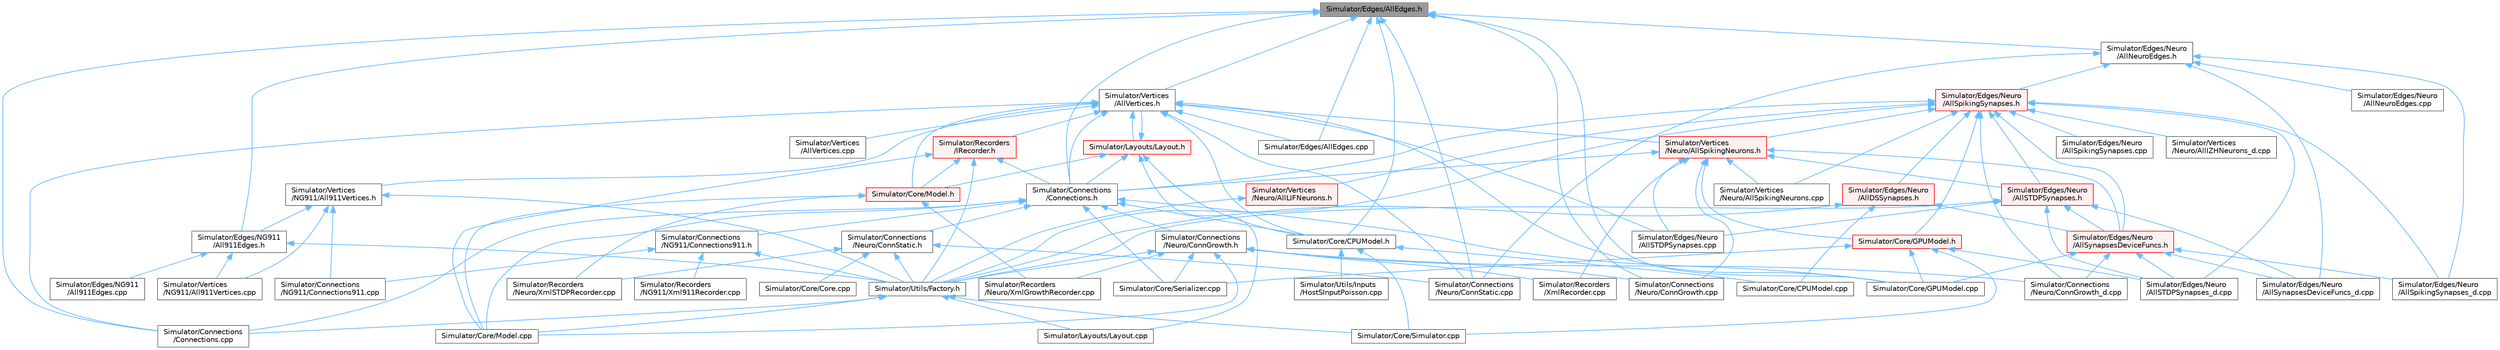 digraph "Simulator/Edges/AllEdges.h"
{
 // LATEX_PDF_SIZE
  bgcolor="transparent";
  edge [fontname=Helvetica,fontsize=10,labelfontname=Helvetica,labelfontsize=10];
  node [fontname=Helvetica,fontsize=10,shape=box,height=0.2,width=0.4];
  Node1 [id="Node000001",label="Simulator/Edges/AllEdges.h",height=0.2,width=0.4,color="gray40", fillcolor="grey60", style="filled", fontcolor="black",tooltip="An interface and top level implementation for edge classes."];
  Node1 -> Node2 [id="edge1_Node000001_Node000002",dir="back",color="steelblue1",style="solid",tooltip=" "];
  Node2 [id="Node000002",label="Simulator/Connections\l/Connections.cpp",height=0.2,width=0.4,color="grey40", fillcolor="white", style="filled",URL="$_connections_8cpp.html",tooltip="Methods for creating and updating connections."];
  Node1 -> Node3 [id="edge2_Node000001_Node000003",dir="back",color="steelblue1",style="solid",tooltip=" "];
  Node3 [id="Node000003",label="Simulator/Connections\l/Connections.h",height=0.2,width=0.4,color="grey40", fillcolor="white", style="filled",URL="$_connections_8h.html",tooltip="The base class of all connections classes."];
  Node3 -> Node2 [id="edge3_Node000003_Node000002",dir="back",color="steelblue1",style="solid",tooltip=" "];
  Node3 -> Node4 [id="edge4_Node000003_Node000004",dir="back",color="steelblue1",style="solid",tooltip=" "];
  Node4 [id="Node000004",label="Simulator/Connections\l/NG911/Connections911.h",height=0.2,width=0.4,color="grey40", fillcolor="white", style="filled",URL="$_connections911_8h.html",tooltip="The model of the static network."];
  Node4 -> Node5 [id="edge5_Node000004_Node000005",dir="back",color="steelblue1",style="solid",tooltip=" "];
  Node5 [id="Node000005",label="Simulator/Connections\l/NG911/Connections911.cpp",height=0.2,width=0.4,color="grey40", fillcolor="white", style="filled",URL="$_connections911_8cpp.html",tooltip="The model of the static network."];
  Node4 -> Node6 [id="edge6_Node000004_Node000006",dir="back",color="steelblue1",style="solid",tooltip=" "];
  Node6 [id="Node000006",label="Simulator/Recorders\l/NG911/Xml911Recorder.cpp",height=0.2,width=0.4,color="grey40", fillcolor="white", style="filled",URL="$_xml911_recorder_8cpp.html",tooltip="Header file for Xml911Recorder.h."];
  Node4 -> Node7 [id="edge7_Node000004_Node000007",dir="back",color="steelblue1",style="solid",tooltip=" "];
  Node7 [id="Node000007",label="Simulator/Utils/Factory.h",height=0.2,width=0.4,color="grey40", fillcolor="white", style="filled",URL="$_factory_8h.html",tooltip="A factory template for creating factory class for any subsystem that requires a factory to create a (..."];
  Node7 -> Node2 [id="edge8_Node000007_Node000002",dir="back",color="steelblue1",style="solid",tooltip=" "];
  Node7 -> Node8 [id="edge9_Node000007_Node000008",dir="back",color="steelblue1",style="solid",tooltip=" "];
  Node8 [id="Node000008",label="Simulator/Core/Model.cpp",height=0.2,width=0.4,color="grey40", fillcolor="white", style="filled",URL="$_model_8cpp.html",tooltip="Implementation of Model for the graph-based networks."];
  Node7 -> Node9 [id="edge10_Node000007_Node000009",dir="back",color="steelblue1",style="solid",tooltip=" "];
  Node9 [id="Node000009",label="Simulator/Core/Simulator.cpp",height=0.2,width=0.4,color="grey40", fillcolor="white", style="filled",URL="$_simulator_8cpp.html",tooltip="Platform independent base class for the Brain Grid simulator. Simulator is a singleton class (a class..."];
  Node7 -> Node10 [id="edge11_Node000007_Node000010",dir="back",color="steelblue1",style="solid",tooltip=" "];
  Node10 [id="Node000010",label="Simulator/Layouts/Layout.cpp",height=0.2,width=0.4,color="grey40", fillcolor="white", style="filled",URL="$_layout_8cpp.html",tooltip="The Layout class defines the layout of neurons in neural networks."];
  Node3 -> Node11 [id="edge12_Node000003_Node000011",dir="back",color="steelblue1",style="solid",tooltip=" "];
  Node11 [id="Node000011",label="Simulator/Connections\l/Neuro/ConnGrowth.h",height=0.2,width=0.4,color="grey40", fillcolor="white", style="filled",URL="$_conn_growth_8h.html",tooltip="The model of the activity-dependent neurite outgrowth."];
  Node11 -> Node12 [id="edge13_Node000011_Node000012",dir="back",color="steelblue1",style="solid",tooltip=" "];
  Node12 [id="Node000012",label="Simulator/Connections\l/Neuro/ConnGrowth.cpp",height=0.2,width=0.4,color="grey40", fillcolor="white", style="filled",URL="$_conn_growth_8cpp.html",tooltip="The model of the activity-dependent neurite outgrowth."];
  Node11 -> Node13 [id="edge14_Node000011_Node000013",dir="back",color="steelblue1",style="solid",tooltip=" "];
  Node13 [id="Node000013",label="Simulator/Connections\l/Neuro/ConnGrowth_d.cpp",height=0.2,width=0.4,color="grey40", fillcolor="white", style="filled",URL="$_conn_growth__d_8cpp.html",tooltip="Update the weights of the Synapses in the simulation."];
  Node11 -> Node8 [id="edge15_Node000011_Node000008",dir="back",color="steelblue1",style="solid",tooltip=" "];
  Node11 -> Node14 [id="edge16_Node000011_Node000014",dir="back",color="steelblue1",style="solid",tooltip=" "];
  Node14 [id="Node000014",label="Simulator/Core/Serializer.cpp",height=0.2,width=0.4,color="grey40", fillcolor="white", style="filled",URL="$_serializer_8cpp.html",tooltip="Handles implementation details of serialization and deserialization of synapses."];
  Node11 -> Node15 [id="edge17_Node000011_Node000015",dir="back",color="steelblue1",style="solid",tooltip=" "];
  Node15 [id="Node000015",label="Simulator/Recorders\l/Neuro/XmlGrowthRecorder.cpp",height=0.2,width=0.4,color="grey40", fillcolor="white", style="filled",URL="$_xml_growth_recorder_8cpp.html",tooltip="An implementation for recording spikes history in an XML file for growth simulations."];
  Node11 -> Node16 [id="edge18_Node000011_Node000016",dir="back",color="steelblue1",style="solid",tooltip=" "];
  Node16 [id="Node000016",label="Simulator/Recorders\l/XmlRecorder.cpp",height=0.2,width=0.4,color="grey40", fillcolor="white", style="filled",URL="$_xml_recorder_8cpp.html",tooltip="An implementation for recording spikes history on xml file."];
  Node11 -> Node7 [id="edge19_Node000011_Node000007",dir="back",color="steelblue1",style="solid",tooltip=" "];
  Node3 -> Node17 [id="edge20_Node000003_Node000017",dir="back",color="steelblue1",style="solid",tooltip=" "];
  Node17 [id="Node000017",label="Simulator/Connections\l/Neuro/ConnStatic.h",height=0.2,width=0.4,color="grey40", fillcolor="white", style="filled",URL="$_conn_static_8h.html",tooltip="The model of the small world network."];
  Node17 -> Node18 [id="edge21_Node000017_Node000018",dir="back",color="steelblue1",style="solid",tooltip=" "];
  Node18 [id="Node000018",label="Simulator/Connections\l/Neuro/ConnStatic.cpp",height=0.2,width=0.4,color="grey40", fillcolor="white", style="filled",URL="$_conn_static_8cpp.html",tooltip="The model of the small world network."];
  Node17 -> Node19 [id="edge22_Node000017_Node000019",dir="back",color="steelblue1",style="solid",tooltip=" "];
  Node19 [id="Node000019",label="Simulator/Core/Core.cpp",height=0.2,width=0.4,color="grey40", fillcolor="white", style="filled",URL="$_core_8cpp.html",tooltip="Orchestrates most functionality in the simulation."];
  Node17 -> Node20 [id="edge23_Node000017_Node000020",dir="back",color="steelblue1",style="solid",tooltip=" "];
  Node20 [id="Node000020",label="Simulator/Recorders\l/Neuro/XmlSTDPRecorder.cpp",height=0.2,width=0.4,color="grey40", fillcolor="white", style="filled",URL="$_xml_s_t_d_p_recorder_8cpp_source.html",tooltip=" "];
  Node17 -> Node7 [id="edge24_Node000017_Node000007",dir="back",color="steelblue1",style="solid",tooltip=" "];
  Node3 -> Node21 [id="edge25_Node000003_Node000021",dir="back",color="steelblue1",style="solid",tooltip=" "];
  Node21 [id="Node000021",label="Simulator/Core/CPUModel.h",height=0.2,width=0.4,color="grey40", fillcolor="white", style="filled",URL="$_c_p_u_model_8h.html",tooltip="Implementation of Model for execution on CPU (single core)."];
  Node21 -> Node22 [id="edge26_Node000021_Node000022",dir="back",color="steelblue1",style="solid",tooltip=" "];
  Node22 [id="Node000022",label="Simulator/Core/CPUModel.cpp",height=0.2,width=0.4,color="grey40", fillcolor="white", style="filled",URL="$_c_p_u_model_8cpp.html",tooltip="Implementation of Model for graph-based networks."];
  Node21 -> Node9 [id="edge27_Node000021_Node000009",dir="back",color="steelblue1",style="solid",tooltip=" "];
  Node21 -> Node23 [id="edge28_Node000021_Node000023",dir="back",color="steelblue1",style="solid",tooltip=" "];
  Node23 [id="Node000023",label="Simulator/Utils/Inputs\l/HostSInputPoisson.cpp",height=0.2,width=0.4,color="grey40", fillcolor="white", style="filled",URL="$_host_s_input_poisson_8cpp.html",tooltip="A class that performs stimulus input (implementation Poisson)."];
  Node3 -> Node24 [id="edge29_Node000003_Node000024",dir="back",color="steelblue1",style="solid",tooltip=" "];
  Node24 [id="Node000024",label="Simulator/Core/GPUModel.cpp",height=0.2,width=0.4,color="grey40", fillcolor="white", style="filled",URL="$_g_p_u_model_8cpp.html",tooltip="Implementation of Model for the spiking neural networks."];
  Node3 -> Node8 [id="edge30_Node000003_Node000008",dir="back",color="steelblue1",style="solid",tooltip=" "];
  Node3 -> Node14 [id="edge31_Node000003_Node000014",dir="back",color="steelblue1",style="solid",tooltip=" "];
  Node1 -> Node12 [id="edge32_Node000001_Node000012",dir="back",color="steelblue1",style="solid",tooltip=" "];
  Node1 -> Node18 [id="edge33_Node000001_Node000018",dir="back",color="steelblue1",style="solid",tooltip=" "];
  Node1 -> Node21 [id="edge34_Node000001_Node000021",dir="back",color="steelblue1",style="solid",tooltip=" "];
  Node1 -> Node24 [id="edge35_Node000001_Node000024",dir="back",color="steelblue1",style="solid",tooltip=" "];
  Node1 -> Node25 [id="edge36_Node000001_Node000025",dir="back",color="steelblue1",style="solid",tooltip=" "];
  Node25 [id="Node000025",label="Simulator/Edges/AllEdges.cpp",height=0.2,width=0.4,color="grey40", fillcolor="white", style="filled",URL="$_all_edges_8cpp.html",tooltip="A container of all edge data."];
  Node1 -> Node26 [id="edge37_Node000001_Node000026",dir="back",color="steelblue1",style="solid",tooltip=" "];
  Node26 [id="Node000026",label="Simulator/Edges/NG911\l/All911Edges.h",height=0.2,width=0.4,color="grey40", fillcolor="white", style="filled",URL="$_all911_edges_8h.html",tooltip="A container of all 911 edge data."];
  Node26 -> Node27 [id="edge38_Node000026_Node000027",dir="back",color="steelblue1",style="solid",tooltip=" "];
  Node27 [id="Node000027",label="Simulator/Edges/NG911\l/All911Edges.cpp",height=0.2,width=0.4,color="grey40", fillcolor="white", style="filled",URL="$_all911_edges_8cpp.html",tooltip="A container of all 911 edge data."];
  Node26 -> Node7 [id="edge39_Node000026_Node000007",dir="back",color="steelblue1",style="solid",tooltip=" "];
  Node26 -> Node28 [id="edge40_Node000026_Node000028",dir="back",color="steelblue1",style="solid",tooltip=" "];
  Node28 [id="Node000028",label="Simulator/Vertices\l/NG911/All911Vertices.cpp",height=0.2,width=0.4,color="grey40", fillcolor="white", style="filled",URL="$_all911_vertices_8cpp.html",tooltip="A container of all 911 vertex data."];
  Node1 -> Node29 [id="edge41_Node000001_Node000029",dir="back",color="steelblue1",style="solid",tooltip=" "];
  Node29 [id="Node000029",label="Simulator/Edges/Neuro\l/AllNeuroEdges.h",height=0.2,width=0.4,color="grey40", fillcolor="white", style="filled",URL="$_all_neuro_edges_8h.html",tooltip="A container of all edge data."];
  Node29 -> Node18 [id="edge42_Node000029_Node000018",dir="back",color="steelblue1",style="solid",tooltip=" "];
  Node29 -> Node30 [id="edge43_Node000029_Node000030",dir="back",color="steelblue1",style="solid",tooltip=" "];
  Node30 [id="Node000030",label="Simulator/Edges/Neuro\l/AllNeuroEdges.cpp",height=0.2,width=0.4,color="grey40", fillcolor="white", style="filled",URL="$_all_neuro_edges_8cpp.html",tooltip=" "];
  Node29 -> Node31 [id="edge44_Node000029_Node000031",dir="back",color="steelblue1",style="solid",tooltip=" "];
  Node31 [id="Node000031",label="Simulator/Edges/Neuro\l/AllSpikingSynapses.h",height=0.2,width=0.4,color="red", fillcolor="#FFF0F0", style="filled",URL="$_all_spiking_synapses_8h.html",tooltip="A container of all spiking synapse data."];
  Node31 -> Node3 [id="edge45_Node000031_Node000003",dir="back",color="steelblue1",style="solid",tooltip=" "];
  Node31 -> Node13 [id="edge46_Node000031_Node000013",dir="back",color="steelblue1",style="solid",tooltip=" "];
  Node31 -> Node32 [id="edge47_Node000031_Node000032",dir="back",color="steelblue1",style="solid",tooltip=" "];
  Node32 [id="Node000032",label="Simulator/Core/GPUModel.h",height=0.2,width=0.4,color="red", fillcolor="#FFF0F0", style="filled",URL="$_g_p_u_model_8h.html",tooltip="Implementation of Model for the graph-based networks."];
  Node32 -> Node24 [id="edge48_Node000032_Node000024",dir="back",color="steelblue1",style="solid",tooltip=" "];
  Node32 -> Node14 [id="edge49_Node000032_Node000014",dir="back",color="steelblue1",style="solid",tooltip=" "];
  Node32 -> Node9 [id="edge50_Node000032_Node000009",dir="back",color="steelblue1",style="solid",tooltip=" "];
  Node32 -> Node34 [id="edge51_Node000032_Node000034",dir="back",color="steelblue1",style="solid",tooltip=" "];
  Node34 [id="Node000034",label="Simulator/Edges/Neuro\l/AllSTDPSynapses_d.cpp",height=0.2,width=0.4,color="grey40", fillcolor="white", style="filled",URL="$_all_s_t_d_p_synapses__d_8cpp.html",tooltip="A container of all STDP synapse data."];
  Node31 -> Node37 [id="edge52_Node000031_Node000037",dir="back",color="steelblue1",style="solid",tooltip=" "];
  Node37 [id="Node000037",label="Simulator/Edges/Neuro\l/AllDSSynapses.h",height=0.2,width=0.4,color="red", fillcolor="#FFF0F0", style="filled",URL="$_all_d_s_synapses_8h.html",tooltip="A container of all DS synapse data."];
  Node37 -> Node22 [id="edge53_Node000037_Node000022",dir="back",color="steelblue1",style="solid",tooltip=" "];
  Node37 -> Node39 [id="edge54_Node000037_Node000039",dir="back",color="steelblue1",style="solid",tooltip=" "];
  Node39 [id="Node000039",label="Simulator/Edges/Neuro\l/AllSynapsesDeviceFuncs.h",height=0.2,width=0.4,color="red", fillcolor="#FFF0F0", style="filled",URL="$_all_synapses_device_funcs_8h.html",tooltip="Device functions for synapse data."];
  Node39 -> Node13 [id="edge55_Node000039_Node000013",dir="back",color="steelblue1",style="solid",tooltip=" "];
  Node39 -> Node24 [id="edge56_Node000039_Node000024",dir="back",color="steelblue1",style="solid",tooltip=" "];
  Node39 -> Node34 [id="edge57_Node000039_Node000034",dir="back",color="steelblue1",style="solid",tooltip=" "];
  Node39 -> Node41 [id="edge58_Node000039_Node000041",dir="back",color="steelblue1",style="solid",tooltip=" "];
  Node41 [id="Node000041",label="Simulator/Edges/Neuro\l/AllSpikingSynapses_d.cpp",height=0.2,width=0.4,color="grey40", fillcolor="white", style="filled",URL="$_all_spiking_synapses__d_8cpp_source.html",tooltip=" "];
  Node39 -> Node42 [id="edge59_Node000039_Node000042",dir="back",color="steelblue1",style="solid",tooltip=" "];
  Node42 [id="Node000042",label="Simulator/Edges/Neuro\l/AllSynapsesDeviceFuncs_d.cpp",height=0.2,width=0.4,color="grey40", fillcolor="white", style="filled",URL="$_all_synapses_device_funcs__d_8cpp.html",tooltip="Device functions for synapse data."];
  Node37 -> Node7 [id="edge60_Node000037_Node000007",dir="back",color="steelblue1",style="solid",tooltip=" "];
  Node31 -> Node51 [id="edge61_Node000031_Node000051",dir="back",color="steelblue1",style="solid",tooltip=" "];
  Node51 [id="Node000051",label="Simulator/Edges/Neuro\l/AllSTDPSynapses.h",height=0.2,width=0.4,color="red", fillcolor="#FFF0F0", style="filled",URL="$_all_s_t_d_p_synapses_8h.html",tooltip="A container of all STDP synapse data."];
  Node51 -> Node54 [id="edge62_Node000051_Node000054",dir="back",color="steelblue1",style="solid",tooltip=" "];
  Node54 [id="Node000054",label="Simulator/Edges/Neuro\l/AllSTDPSynapses.cpp",height=0.2,width=0.4,color="grey40", fillcolor="white", style="filled",URL="$_all_s_t_d_p_synapses_8cpp.html",tooltip="A container of all STDP synapse data."];
  Node51 -> Node34 [id="edge63_Node000051_Node000034",dir="back",color="steelblue1",style="solid",tooltip=" "];
  Node51 -> Node39 [id="edge64_Node000051_Node000039",dir="back",color="steelblue1",style="solid",tooltip=" "];
  Node51 -> Node42 [id="edge65_Node000051_Node000042",dir="back",color="steelblue1",style="solid",tooltip=" "];
  Node51 -> Node7 [id="edge66_Node000051_Node000007",dir="back",color="steelblue1",style="solid",tooltip=" "];
  Node31 -> Node34 [id="edge67_Node000031_Node000034",dir="back",color="steelblue1",style="solid",tooltip=" "];
  Node31 -> Node55 [id="edge68_Node000031_Node000055",dir="back",color="steelblue1",style="solid",tooltip=" "];
  Node55 [id="Node000055",label="Simulator/Edges/Neuro\l/AllSpikingSynapses.cpp",height=0.2,width=0.4,color="grey40", fillcolor="white", style="filled",URL="$_all_spiking_synapses_8cpp.html",tooltip="A container of all dynamic STDP synapse data."];
  Node31 -> Node41 [id="edge69_Node000031_Node000041",dir="back",color="steelblue1",style="solid",tooltip=" "];
  Node31 -> Node39 [id="edge70_Node000031_Node000039",dir="back",color="steelblue1",style="solid",tooltip=" "];
  Node31 -> Node7 [id="edge71_Node000031_Node000007",dir="back",color="steelblue1",style="solid",tooltip=" "];
  Node31 -> Node44 [id="edge72_Node000031_Node000044",dir="back",color="steelblue1",style="solid",tooltip=" "];
  Node44 [id="Node000044",label="Simulator/Vertices\l/Neuro/AllIZHNeurons_d.cpp",height=0.2,width=0.4,color="grey40", fillcolor="white", style="filled",URL="$_all_i_z_h_neurons__d_8cpp.html",tooltip="A container of all Izhikevich neuron data."];
  Node31 -> Node56 [id="edge73_Node000031_Node000056",dir="back",color="steelblue1",style="solid",tooltip=" "];
  Node56 [id="Node000056",label="Simulator/Vertices\l/Neuro/AllLIFNeurons.h",height=0.2,width=0.4,color="red", fillcolor="#FFF0F0", style="filled",URL="$_all_l_i_f_neurons_8h.html",tooltip="A container of all LIF neuron data."];
  Node56 -> Node7 [id="edge74_Node000056_Node000007",dir="back",color="steelblue1",style="solid",tooltip=" "];
  Node31 -> Node58 [id="edge75_Node000031_Node000058",dir="back",color="steelblue1",style="solid",tooltip=" "];
  Node58 [id="Node000058",label="Simulator/Vertices\l/Neuro/AllSpikingNeurons.cpp",height=0.2,width=0.4,color="grey40", fillcolor="white", style="filled",URL="$_all_spiking_neurons_8cpp.html",tooltip="A container of all spiking neuron data."];
  Node31 -> Node59 [id="edge76_Node000031_Node000059",dir="back",color="steelblue1",style="solid",tooltip=" "];
  Node59 [id="Node000059",label="Simulator/Vertices\l/Neuro/AllSpikingNeurons.h",height=0.2,width=0.4,color="red", fillcolor="#FFF0F0", style="filled",URL="$_all_spiking_neurons_8h.html",tooltip="A container of all spiking neuron data."];
  Node59 -> Node3 [id="edge77_Node000059_Node000003",dir="back",color="steelblue1",style="solid",tooltip=" "];
  Node59 -> Node12 [id="edge78_Node000059_Node000012",dir="back",color="steelblue1",style="solid",tooltip=" "];
  Node59 -> Node32 [id="edge79_Node000059_Node000032",dir="back",color="steelblue1",style="solid",tooltip=" "];
  Node59 -> Node54 [id="edge80_Node000059_Node000054",dir="back",color="steelblue1",style="solid",tooltip=" "];
  Node59 -> Node51 [id="edge81_Node000059_Node000051",dir="back",color="steelblue1",style="solid",tooltip=" "];
  Node59 -> Node39 [id="edge82_Node000059_Node000039",dir="back",color="steelblue1",style="solid",tooltip=" "];
  Node59 -> Node16 [id="edge83_Node000059_Node000016",dir="back",color="steelblue1",style="solid",tooltip=" "];
  Node59 -> Node58 [id="edge84_Node000059_Node000058",dir="back",color="steelblue1",style="solid",tooltip=" "];
  Node29 -> Node41 [id="edge85_Node000029_Node000041",dir="back",color="steelblue1",style="solid",tooltip=" "];
  Node29 -> Node42 [id="edge86_Node000029_Node000042",dir="back",color="steelblue1",style="solid",tooltip=" "];
  Node1 -> Node67 [id="edge87_Node000001_Node000067",dir="back",color="steelblue1",style="solid",tooltip=" "];
  Node67 [id="Node000067",label="Simulator/Vertices\l/AllVertices.h",height=0.2,width=0.4,color="grey40", fillcolor="white", style="filled",URL="$_all_vertices_8h.html",tooltip="A container of the base class of all vertex data."];
  Node67 -> Node2 [id="edge88_Node000067_Node000002",dir="back",color="steelblue1",style="solid",tooltip=" "];
  Node67 -> Node3 [id="edge89_Node000067_Node000003",dir="back",color="steelblue1",style="solid",tooltip=" "];
  Node67 -> Node18 [id="edge90_Node000067_Node000018",dir="back",color="steelblue1",style="solid",tooltip=" "];
  Node67 -> Node21 [id="edge91_Node000067_Node000021",dir="back",color="steelblue1",style="solid",tooltip=" "];
  Node67 -> Node24 [id="edge92_Node000067_Node000024",dir="back",color="steelblue1",style="solid",tooltip=" "];
  Node67 -> Node68 [id="edge93_Node000067_Node000068",dir="back",color="steelblue1",style="solid",tooltip=" "];
  Node68 [id="Node000068",label="Simulator/Core/Model.h",height=0.2,width=0.4,color="red", fillcolor="#FFF0F0", style="filled",URL="$_model_8h.html",tooltip="Implementation of Model for graph-based networks."];
  Node68 -> Node8 [id="edge94_Node000068_Node000008",dir="back",color="steelblue1",style="solid",tooltip=" "];
  Node68 -> Node15 [id="edge95_Node000068_Node000015",dir="back",color="steelblue1",style="solid",tooltip=" "];
  Node68 -> Node20 [id="edge96_Node000068_Node000020",dir="back",color="steelblue1",style="solid",tooltip=" "];
  Node67 -> Node25 [id="edge97_Node000067_Node000025",dir="back",color="steelblue1",style="solid",tooltip=" "];
  Node67 -> Node54 [id="edge98_Node000067_Node000054",dir="back",color="steelblue1",style="solid",tooltip=" "];
  Node67 -> Node82 [id="edge99_Node000067_Node000082",dir="back",color="steelblue1",style="solid",tooltip=" "];
  Node82 [id="Node000082",label="Simulator/Layouts/Layout.h",height=0.2,width=0.4,color="red", fillcolor="#FFF0F0", style="filled",URL="$_layout_8h.html",tooltip="The Layout class defines the layout of neurons in neural networks."];
  Node82 -> Node3 [id="edge100_Node000082_Node000003",dir="back",color="steelblue1",style="solid",tooltip=" "];
  Node82 -> Node21 [id="edge101_Node000082_Node000021",dir="back",color="steelblue1",style="solid",tooltip=" "];
  Node82 -> Node68 [id="edge102_Node000082_Node000068",dir="back",color="steelblue1",style="solid",tooltip=" "];
  Node82 -> Node10 [id="edge103_Node000082_Node000010",dir="back",color="steelblue1",style="solid",tooltip=" "];
  Node82 -> Node67 [id="edge104_Node000082_Node000067",dir="back",color="steelblue1",style="solid",tooltip=" "];
  Node67 -> Node89 [id="edge105_Node000067_Node000089",dir="back",color="steelblue1",style="solid",tooltip=" "];
  Node89 [id="Node000089",label="Simulator/Recorders\l/IRecorder.h",height=0.2,width=0.4,color="red", fillcolor="#FFF0F0", style="filled",URL="$_i_recorder_8h.html",tooltip="An interface for recording spikes history."];
  Node89 -> Node3 [id="edge106_Node000089_Node000003",dir="back",color="steelblue1",style="solid",tooltip=" "];
  Node89 -> Node8 [id="edge107_Node000089_Node000008",dir="back",color="steelblue1",style="solid",tooltip=" "];
  Node89 -> Node68 [id="edge108_Node000089_Node000068",dir="back",color="steelblue1",style="solid",tooltip=" "];
  Node89 -> Node7 [id="edge109_Node000089_Node000007",dir="back",color="steelblue1",style="solid",tooltip=" "];
  Node67 -> Node90 [id="edge110_Node000067_Node000090",dir="back",color="steelblue1",style="solid",tooltip=" "];
  Node90 [id="Node000090",label="Simulator/Vertices\l/AllVertices.cpp",height=0.2,width=0.4,color="grey40", fillcolor="white", style="filled",URL="$_all_vertices_8cpp.html",tooltip="A container of the base class of all vertex data."];
  Node67 -> Node91 [id="edge111_Node000067_Node000091",dir="back",color="steelblue1",style="solid",tooltip=" "];
  Node91 [id="Node000091",label="Simulator/Vertices\l/NG911/All911Vertices.h",height=0.2,width=0.4,color="grey40", fillcolor="white", style="filled",URL="$_all911_vertices_8h.html",tooltip="A container of all 911 vertex data."];
  Node91 -> Node5 [id="edge112_Node000091_Node000005",dir="back",color="steelblue1",style="solid",tooltip=" "];
  Node91 -> Node26 [id="edge113_Node000091_Node000026",dir="back",color="steelblue1",style="solid",tooltip=" "];
  Node91 -> Node7 [id="edge114_Node000091_Node000007",dir="back",color="steelblue1",style="solid",tooltip=" "];
  Node91 -> Node28 [id="edge115_Node000091_Node000028",dir="back",color="steelblue1",style="solid",tooltip=" "];
  Node67 -> Node59 [id="edge116_Node000067_Node000059",dir="back",color="steelblue1",style="solid",tooltip=" "];
}
